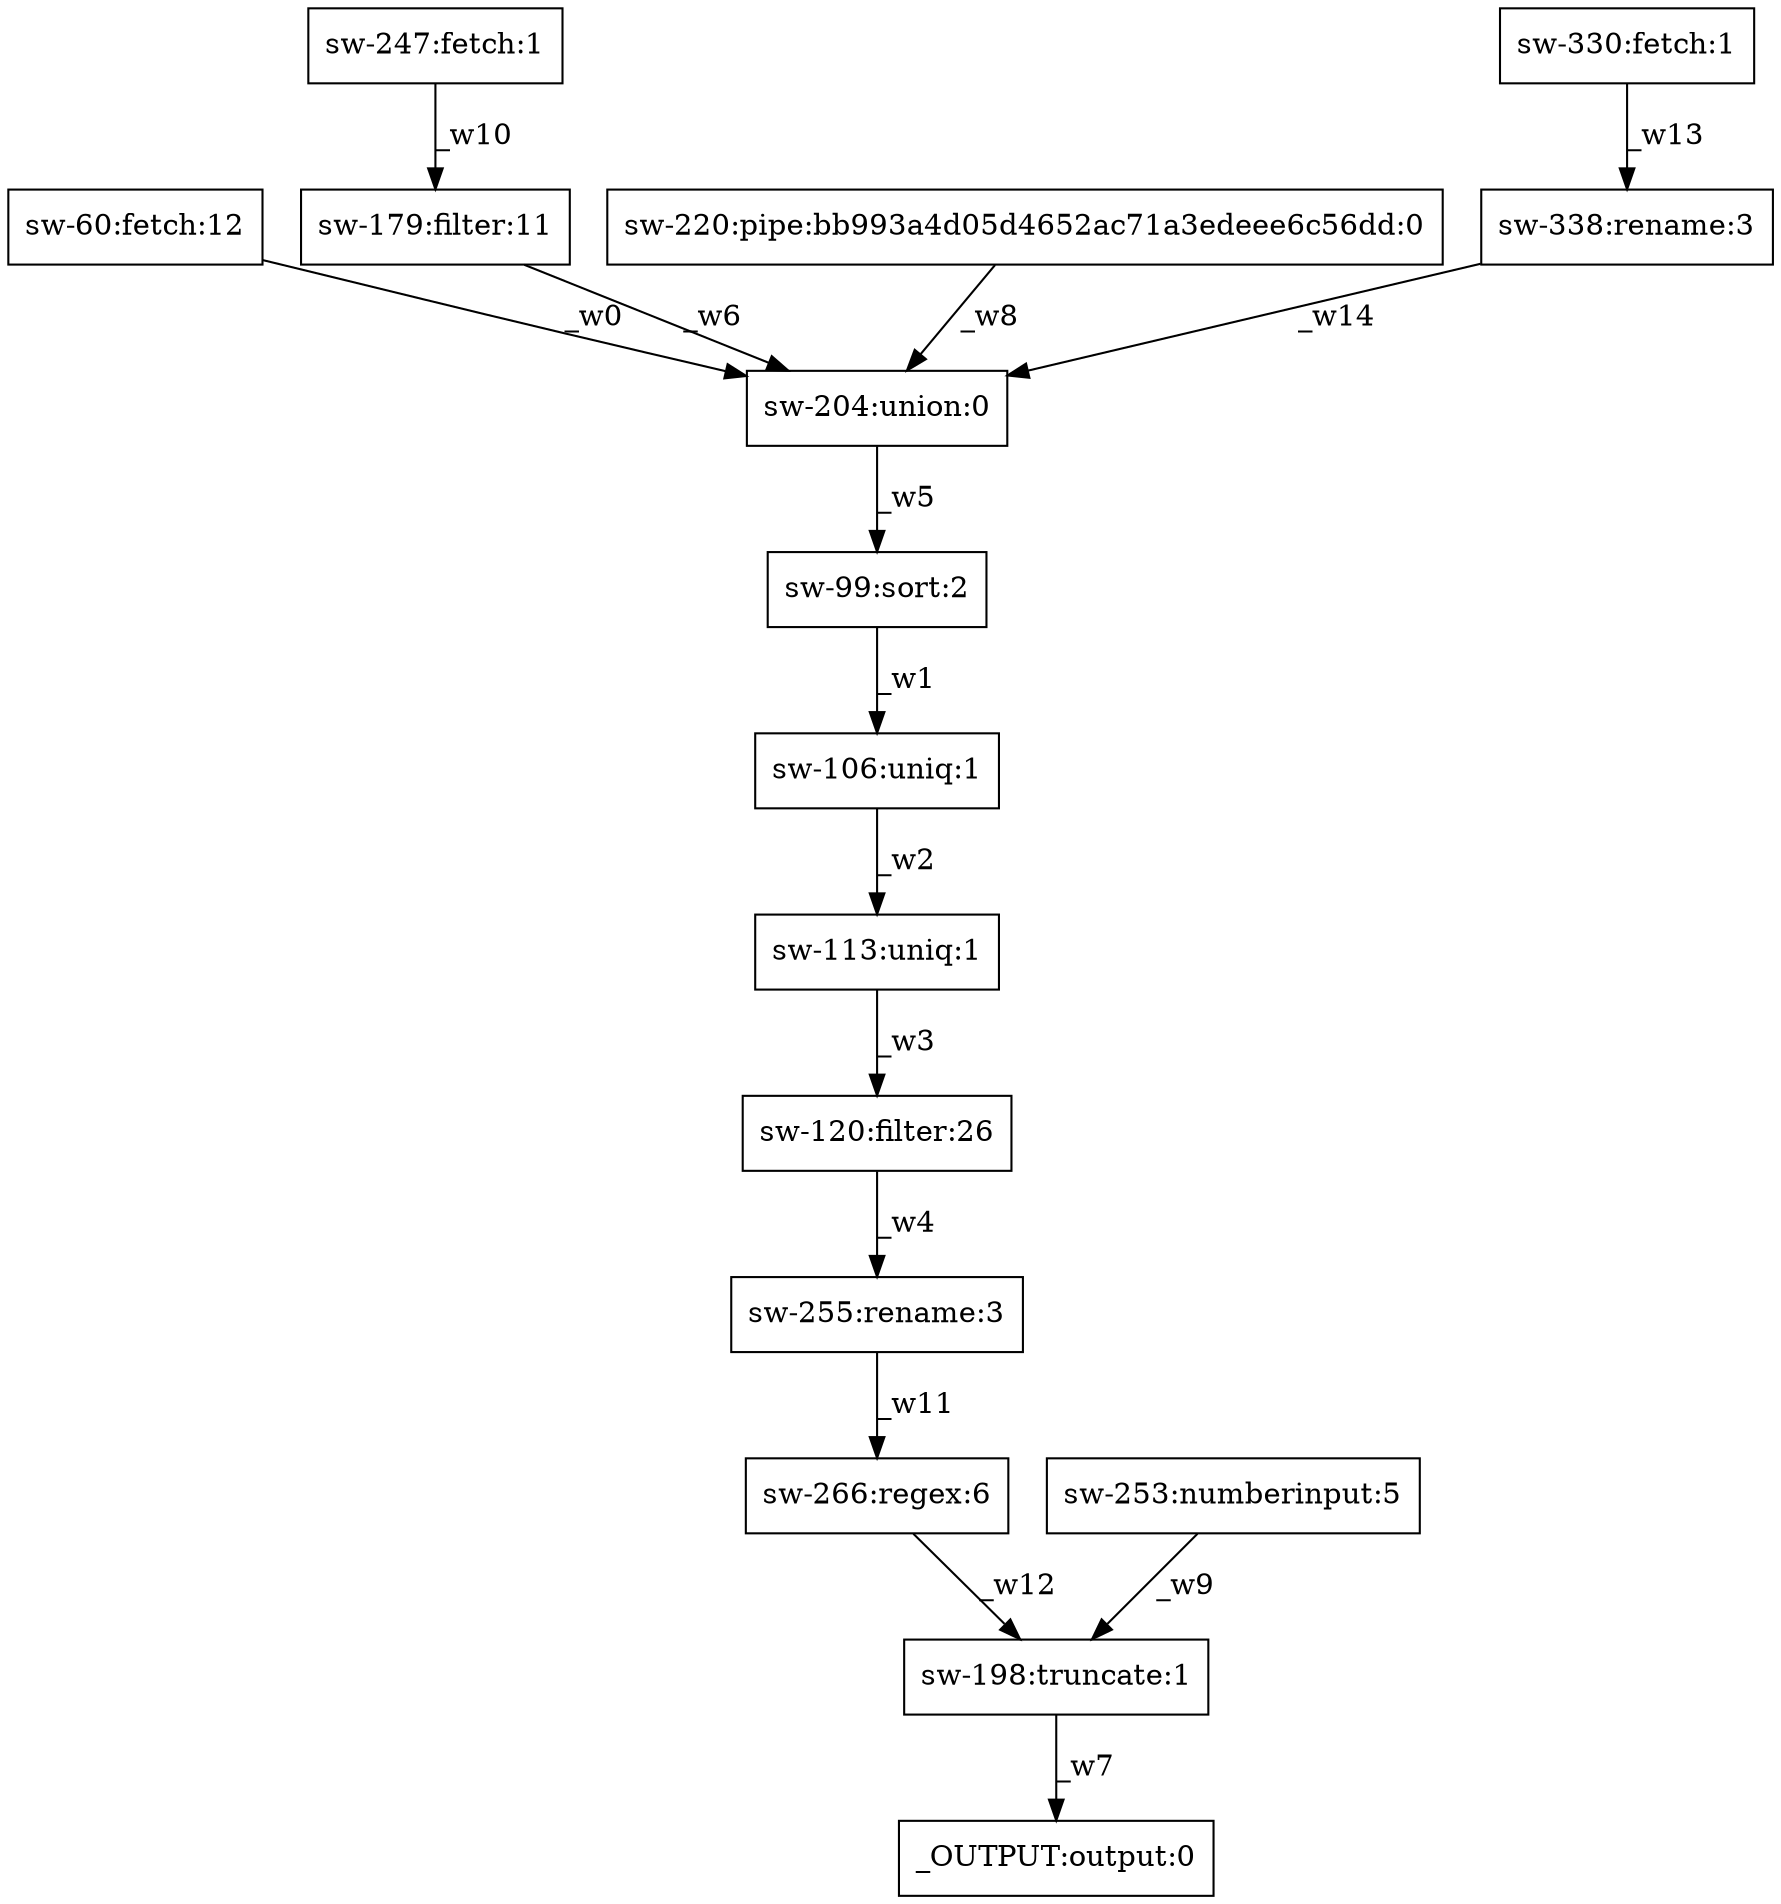 digraph test1 { node [shape=box] "sw-60" [label="sw-60:fetch:12"];"sw-330" [label="sw-330:fetch:1"];"_OUTPUT" [label="_OUTPUT:output:0"];"sw-179" [label="sw-179:filter:11"];"sw-255" [label="sw-255:rename:3"];"sw-266" [label="sw-266:regex:6"];"sw-220" [label="sw-220:pipe:bb993a4d05d4652ac71a3edeee6c56dd:0"];"sw-106" [label="sw-106:uniq:1"];"sw-113" [label="sw-113:uniq:1"];"sw-253" [label="sw-253:numberinput:5"];"sw-120" [label="sw-120:filter:26"];"sw-247" [label="sw-247:fetch:1"];"sw-99" [label="sw-99:sort:2"];"sw-338" [label="sw-338:rename:3"];"sw-204" [label="sw-204:union:0"];"sw-198" [label="sw-198:truncate:1"];"sw-60" -> "sw-204" [label="_w0"];"sw-99" -> "sw-106" [label="_w1"];"sw-106" -> "sw-113" [label="_w2"];"sw-113" -> "sw-120" [label="_w3"];"sw-120" -> "sw-255" [label="_w4"];"sw-204" -> "sw-99" [label="_w5"];"sw-179" -> "sw-204" [label="_w6"];"sw-198" -> "_OUTPUT" [label="_w7"];"sw-220" -> "sw-204" [label="_w8"];"sw-253" -> "sw-198" [label="_w9"];"sw-247" -> "sw-179" [label="_w10"];"sw-255" -> "sw-266" [label="_w11"];"sw-266" -> "sw-198" [label="_w12"];"sw-330" -> "sw-338" [label="_w13"];"sw-338" -> "sw-204" [label="_w14"];}